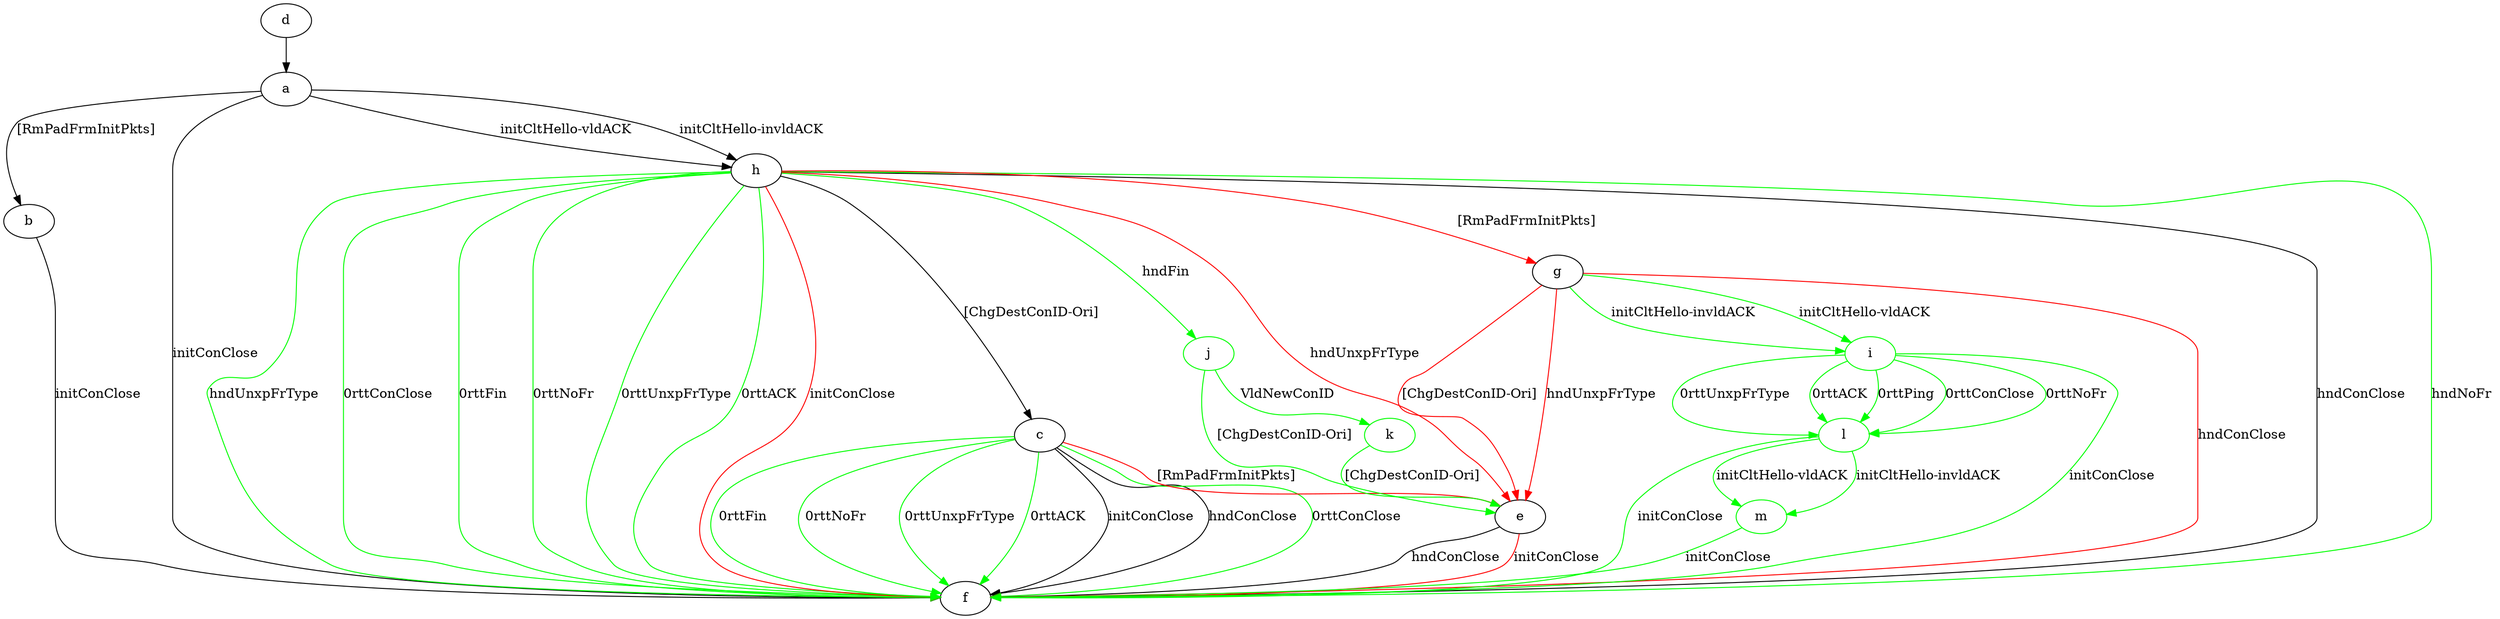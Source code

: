 digraph "" {
	a -> b	[key=0,
		label="[RmPadFrmInitPkts] "];
	a -> f	[key=0,
		label="initConClose "];
	a -> h	[key=0,
		label="initCltHello-vldACK "];
	a -> h	[key=1,
		label="initCltHello-invldACK "];
	b -> f	[key=0,
		label="initConClose "];
	c -> e	[key=0,
		color=red,
		label="[RmPadFrmInitPkts] "];
	c -> f	[key=0,
		label="initConClose "];
	c -> f	[key=1,
		label="hndConClose "];
	c -> f	[key=2,
		color=green,
		label="0rttConClose "];
	c -> f	[key=3,
		color=green,
		label="0rttFin "];
	c -> f	[key=4,
		color=green,
		label="0rttNoFr "];
	c -> f	[key=5,
		color=green,
		label="0rttUnxpFrType "];
	c -> f	[key=6,
		color=green,
		label="0rttACK "];
	d -> a	[key=0];
	e -> f	[key=0,
		label="hndConClose "];
	e -> f	[key=1,
		color=red,
		label="initConClose "];
	g -> e	[key=0,
		color=red,
		label="hndUnxpFrType "];
	g -> e	[key=1,
		color=red,
		label="[ChgDestConID-Ori] "];
	g -> f	[key=0,
		color=red,
		label="hndConClose "];
	i	[color=green];
	g -> i	[key=0,
		color=green,
		label="initCltHello-vldACK "];
	g -> i	[key=1,
		color=green,
		label="initCltHello-invldACK "];
	h -> c	[key=0,
		label="[ChgDestConID-Ori] "];
	h -> e	[key=0,
		color=red,
		label="hndUnxpFrType "];
	h -> f	[key=0,
		label="hndConClose "];
	h -> f	[key=1,
		color=green,
		label="hndNoFr "];
	h -> f	[key=2,
		color=green,
		label="hndUnxpFrType "];
	h -> f	[key=3,
		color=green,
		label="0rttConClose "];
	h -> f	[key=4,
		color=green,
		label="0rttFin "];
	h -> f	[key=5,
		color=green,
		label="0rttNoFr "];
	h -> f	[key=6,
		color=green,
		label="0rttUnxpFrType "];
	h -> f	[key=7,
		color=green,
		label="0rttACK "];
	h -> f	[key=8,
		color=red,
		label="initConClose "];
	h -> g	[key=0,
		color=red,
		label="[RmPadFrmInitPkts] "];
	j	[color=green];
	h -> j	[key=0,
		color=green,
		label="hndFin "];
	i -> f	[key=0,
		color=green,
		label="initConClose "];
	l	[color=green];
	i -> l	[key=0,
		color=green,
		label="0rttPing "];
	i -> l	[key=1,
		color=green,
		label="0rttConClose "];
	i -> l	[key=2,
		color=green,
		label="0rttNoFr "];
	i -> l	[key=3,
		color=green,
		label="0rttUnxpFrType "];
	i -> l	[key=4,
		color=green,
		label="0rttACK "];
	j -> e	[key=0,
		color=green,
		label="[ChgDestConID-Ori] "];
	k	[color=green];
	j -> k	[key=0,
		color=green,
		label="VldNewConID "];
	k -> e	[key=0,
		color=green,
		label="[ChgDestConID-Ori] "];
	l -> f	[key=0,
		color=green,
		label="initConClose "];
	m	[color=green];
	l -> m	[key=0,
		color=green,
		label="initCltHello-vldACK "];
	l -> m	[key=1,
		color=green,
		label="initCltHello-invldACK "];
	m -> f	[key=0,
		color=green,
		label="initConClose "];
}
